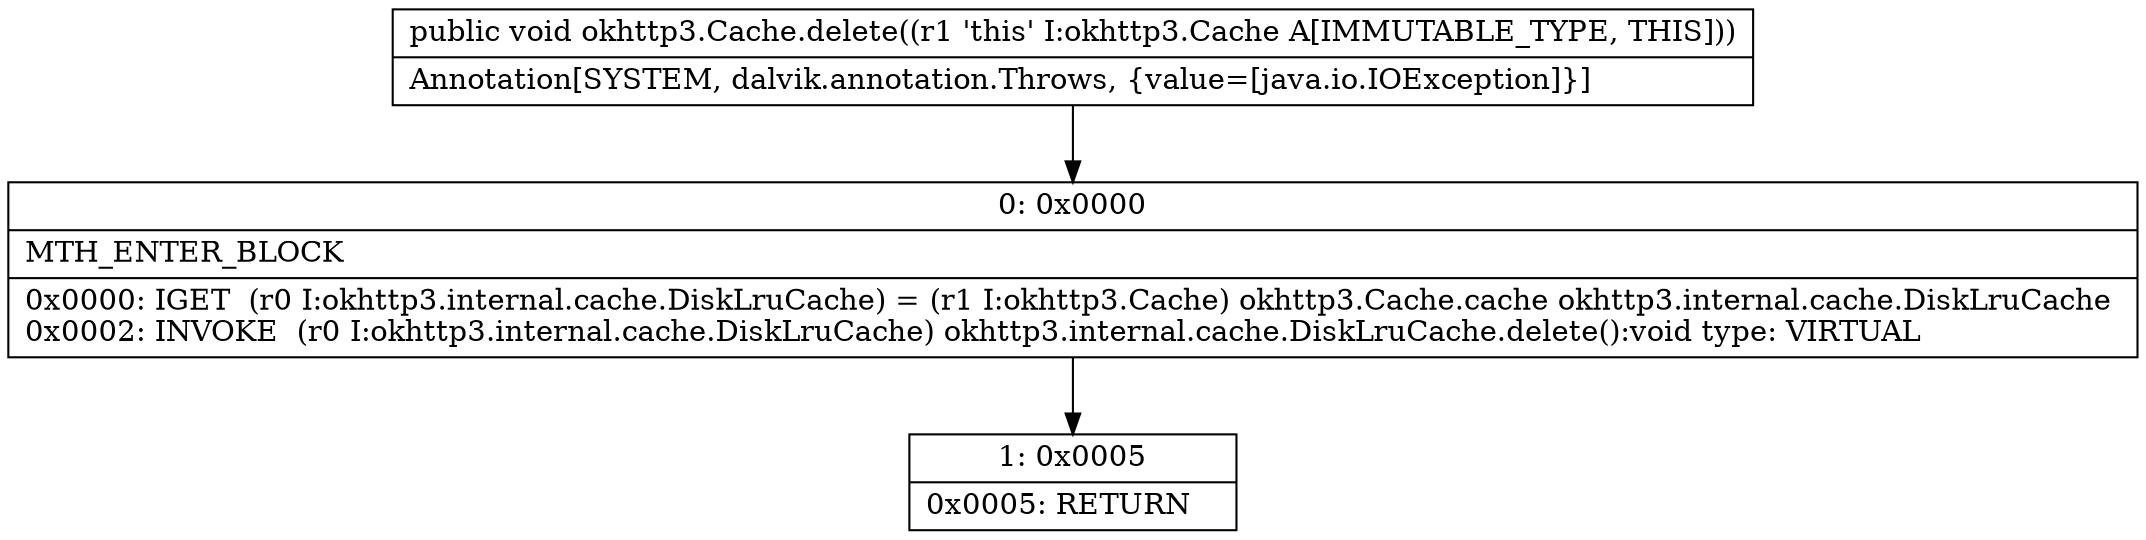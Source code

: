 digraph "CFG forokhttp3.Cache.delete()V" {
Node_0 [shape=record,label="{0\:\ 0x0000|MTH_ENTER_BLOCK\l|0x0000: IGET  (r0 I:okhttp3.internal.cache.DiskLruCache) = (r1 I:okhttp3.Cache) okhttp3.Cache.cache okhttp3.internal.cache.DiskLruCache \l0x0002: INVOKE  (r0 I:okhttp3.internal.cache.DiskLruCache) okhttp3.internal.cache.DiskLruCache.delete():void type: VIRTUAL \l}"];
Node_1 [shape=record,label="{1\:\ 0x0005|0x0005: RETURN   \l}"];
MethodNode[shape=record,label="{public void okhttp3.Cache.delete((r1 'this' I:okhttp3.Cache A[IMMUTABLE_TYPE, THIS]))  | Annotation[SYSTEM, dalvik.annotation.Throws, \{value=[java.io.IOException]\}]\l}"];
MethodNode -> Node_0;
Node_0 -> Node_1;
}

